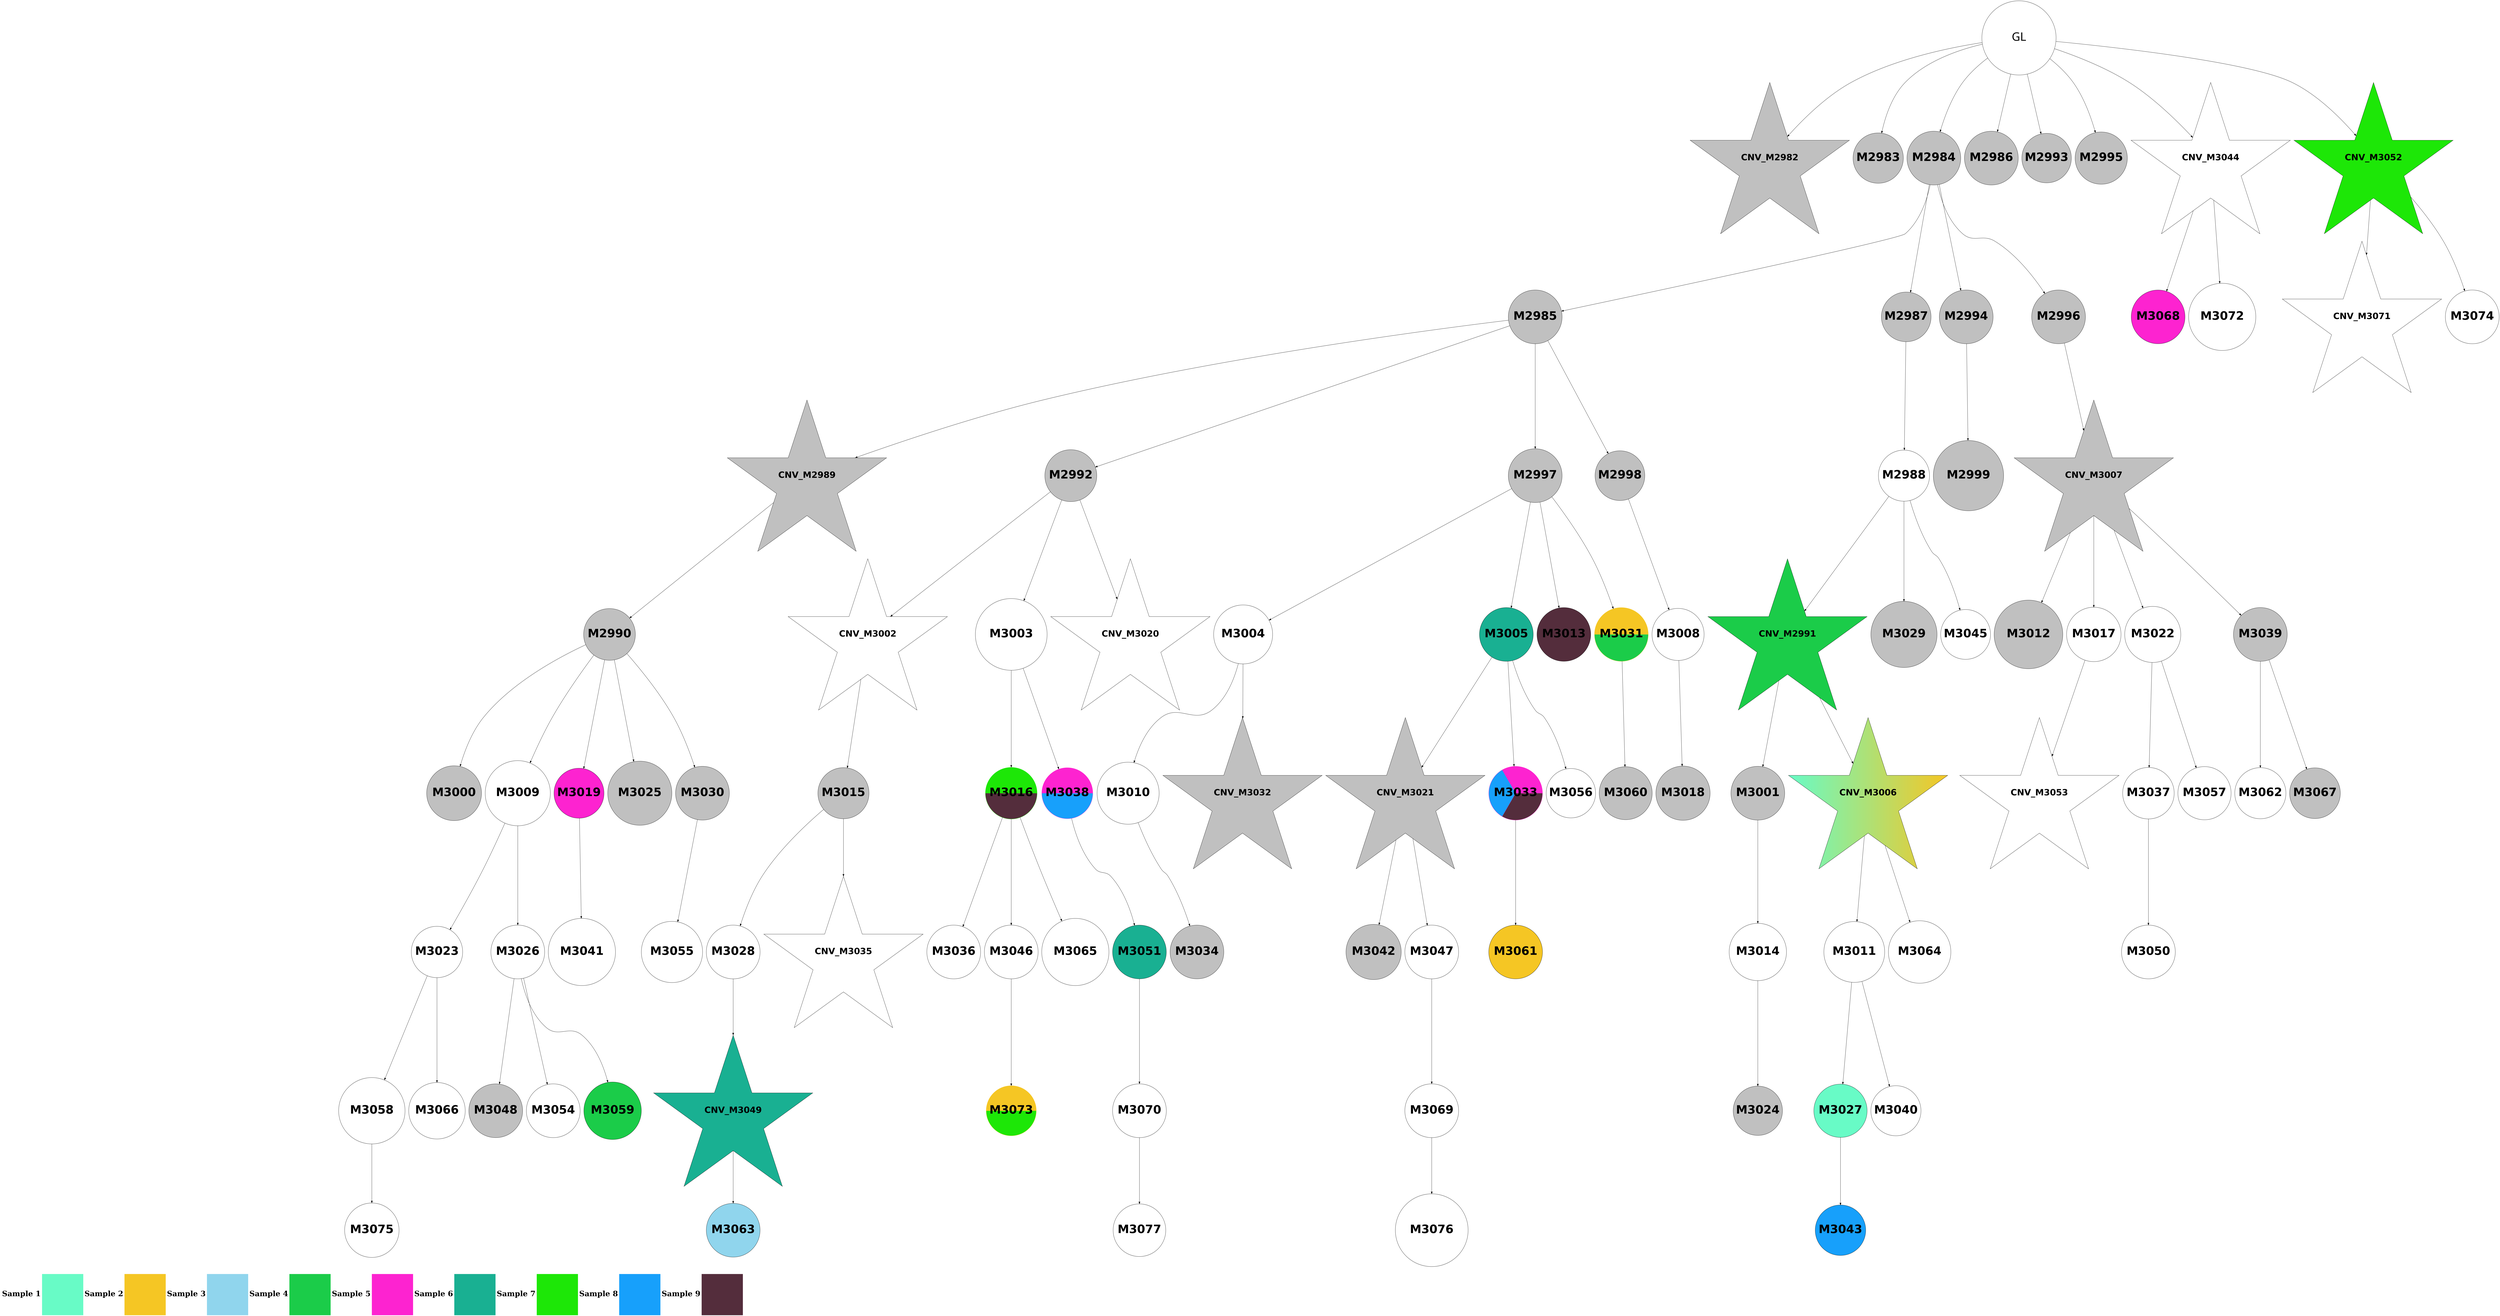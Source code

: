 digraph G { 
rankdir=TB;
3072 -> 3089;
3083 -> 3090;
3084 -> 3091;
2995 -> 2996;
2995 -> 2997;
2995 -> 2998;
2995 -> 3000;
2995 -> 3007;
2995 -> 3009;
2995 -> 3058;
2995 -> 3066;
2998 -> 2999;
2998 -> 3001;
2998 -> 3008;
2998 -> 3010;
2999 -> 3003;
2999 -> 3006;
2999 -> 3011;
2999 -> 3012;
3001 -> 3002;
3002 -> 3005;
3002 -> 3043;
3002 -> 3059;
3003 -> 3004;
3004 -> 3014;
3004 -> 3023;
3004 -> 3033;
3004 -> 3039;
3004 -> 3044;
3005 -> 3015;
3005 -> 3020;
3006 -> 3016;
3006 -> 3017;
3006 -> 3034;
3008 -> 3013;
3010 -> 3021;
3011 -> 3018;
3011 -> 3019;
3011 -> 3027;
3011 -> 3045;
3012 -> 3022;
3015 -> 3028;
3016 -> 3029;
3017 -> 3030;
3017 -> 3052;
3018 -> 3024;
3018 -> 3046;
3019 -> 3035;
3019 -> 3047;
3019 -> 3070;
3020 -> 3025;
3020 -> 3078;
3021 -> 3026;
3021 -> 3031;
3021 -> 3036;
3021 -> 3053;
3022 -> 3032;
3023 -> 3037;
3023 -> 3040;
3024 -> 3048;
3025 -> 3041;
3025 -> 3054;
3028 -> 3038;
3029 -> 3042;
3029 -> 3049;
3030 -> 3050;
3030 -> 3060;
3030 -> 3079;
3031 -> 3067;
3033 -> 3055;
3035 -> 3056;
3035 -> 3061;
3036 -> 3051;
3036 -> 3071;
3037 -> 3072;
3037 -> 3080;
3040 -> 3062;
3040 -> 3068;
3040 -> 3073;
3041 -> 3057;
3042 -> 3063;
3044 -> 3069;
3045 -> 3074;
3047 -> 3075;
3051 -> 3064;
3052 -> 3065;
3053 -> 3076;
3053 -> 3081;
3058 -> 3082;
3058 -> 3086;
3060 -> 3087;
3061 -> 3083;
3063 -> 3077;
3065 -> 3084;
3066 -> 3085;
3066 -> 3088;
3006 [shape=circle style=filled fillcolor=grey fontname="helvetica-bold" fontsize=56 label="M2992" width=2.3 height=2 ];
3027 [shape=circle style=filled fillcolor="#542d3c" fontname="helvetica-bold" fontsize=56 label="M3013" width=0.87 height=2 ];
3047 [shape=circle style=wedged color="#fd23d0:#17a0fb:#542d3c" fontname="helvetica-bold" fontsize=56 label="M3033" width=1.85 height=2 ];
3030 [shape=circle style=wedged color="#1de707:#542d3c" fontname="helvetica-bold" fontsize=56 label="M3016" width=2.34 height=2 ];
2995 [label="GL" fontname="arial-bold" fontsize=56 width=5 height=5];
3004 [shape=circle style=filled fillcolor=grey fontname="helvetica-bold" fontsize=56 label="M2990" width=2.35 height=2 ];
3083 [shape=circle style=filled fillcolor=white fontname="helvetica-bold" fontsize=56 label="M3069" width=1.33 height=2 ];
3063 [shape=star style=filled fillcolor="#19b092" fontname="helvetica-bold" fontsize=42 label="CNV_M3049"];
3050 [shape=circle style=filled fillcolor=white fontname="helvetica-bold" fontsize=56 label="M3036" width=1.62 height=2 ];
3068 [shape=circle style=filled fillcolor=white fontname="helvetica-bold" fontsize=56 label="M3054" width=1.65 height=2 ];
3075 [shape=circle style=filled fillcolor="#f5c624" fontname="helvetica-bold" fontsize=56 label="M3061" width=1.17 height=2 ];
3088 [shape=circle style=filled fillcolor=white fontname="helvetica-bold" fontsize=56 label="M3074" width=0.12 height=2 ];
3062 [shape=circle style=filled fillcolor=grey fontname="helvetica-bold" fontsize=56 label="M3048" width=0.17 height=2 ];
3055 [shape=circle style=filled fillcolor=white fontname="helvetica-bold" fontsize=56 label="M3041" width=4.53 height=2 ];
3012 [shape=circle style=filled fillcolor=grey fontname="helvetica-bold" fontsize=56 label="M2998" width=2.99 height=2 ];
2999 [shape=circle style=filled fillcolor=grey fontname="helvetica-bold" fontsize=56 label="M2985" width=1.87 height=2 ];
3010 [shape=circle style=filled fillcolor=grey fontname="helvetica-bold" fontsize=56 label="M2996" width=1.72 height=2 ];
3065 [shape=circle style=filled fillcolor="#19b092" fontname="helvetica-bold" fontsize=56 label="M3051" width=0.44 height=2 ];
3031 [shape=circle style=filled fillcolor=white fontname="helvetica-bold" fontsize=56 label="M3017" width=3.67 height=2 ];
3029 [shape=circle style=filled fillcolor=grey fontname="helvetica-bold" fontsize=56 label="M3015" width=2.5 height=2 ];
2997 [shape=circle style=filled fillcolor=grey fontname="helvetica-bold" fontsize=56 label="M2983" width=3.39 height=2 ];
3070 [shape=circle style=filled fillcolor=white fontname="helvetica-bold" fontsize=56 label="M3056" width=3.14 height=2 ];
3036 [shape=circle style=filled fillcolor=white fontname="helvetica-bold" fontsize=56 label="M3022" width=3.78 height=2 ];
3041 [shape=circle style=filled fillcolor="#68fbc6" fontname="helvetica-bold" fontsize=56 label="M3027" width=2.05 height=2 ];
3025 [shape=circle style=filled fillcolor=white fontname="helvetica-bold" fontsize=56 label="M3011" width=4.1 height=2 ];
3033 [shape=circle style=filled fillcolor="#fd23d0" fontname="helvetica-bold" fontsize=56 label="M3019" width=2.88 height=2 ];
3044 [shape=circle style=filled fillcolor=grey fontname="helvetica-bold" fontsize=56 label="M3030" width=0.3 height=2 ];
3028 [shape=circle style=filled fillcolor=white fontname="helvetica-bold" fontsize=56 label="M3014" width=3.86 height=2 ];
3020 [shape=star style=filled fillcolor="#68fbc6:#f5c624" fontname="helvetica-bold" fontsize=42 label="CNV_M3006"];
3049 [shape=star style=filled fillcolor=white fontname="helvetica-bold" fontsize=42 label="CNV_M3035"];
3015 [shape=circle style=filled fillcolor=grey fontname="helvetica-bold" fontsize=56 label="M3001" width=1.04 height=2 ];
3001 [shape=circle style=filled fillcolor=grey fontname="helvetica-bold" fontsize=56 label="M2987" width=3.07 height=2 ];
3081 [shape=circle style=filled fillcolor=grey fontname="helvetica-bold" fontsize=56 label="M3067" width=2.63 height=2 ];
3042 [shape=circle style=filled fillcolor=white fontname="helvetica-bold" fontsize=56 label="M3028" width=1.18 height=2 ];
3085 [shape=star style=filled fillcolor=white fontname="helvetica-bold" fontsize=42 label="CNV_M3071"];
2998 [shape=circle style=filled fillcolor=grey fontname="helvetica-bold" fontsize=56 label="M2984" width=0.34 height=2 ];
3064 [shape=circle style=filled fillcolor=white fontname="helvetica-bold" fontsize=56 label="M3050" width=0.23 height=2 ];
3080 [shape=circle style=filled fillcolor=white fontname="helvetica-bold" fontsize=56 label="M3066" width=3.8 height=2 ];
3091 [shape=circle style=filled fillcolor=white fontname="helvetica-bold" fontsize=56 label="M3077" width=2.17 height=2 ];
3039 [shape=circle style=filled fillcolor=grey fontname="helvetica-bold" fontsize=56 label="M3025" width=4.32 height=2 ];
3007 [shape=circle style=filled fillcolor=grey fontname="helvetica-bold" fontsize=56 label="M2993" width=3.11 height=2 ];
2996 [shape=star style=filled fillcolor=grey fontname="helvetica-bold" fontsize=42 label="CNV_M2982"];
3034 [shape=star style=filled fillcolor=white fontname="helvetica-bold" fontsize=42 label="CNV_M3020"];
3000 [shape=circle style=filled fillcolor=grey fontname="helvetica-bold" fontsize=56 label="M2986" width=0.62 height=2 ];
3079 [shape=circle style=filled fillcolor=white fontname="helvetica-bold" fontsize=56 label="M3065" width=4.53 height=2 ];
3002 [shape=circle style=filled fillcolor=white fontname="helvetica-bold" fontsize=56 label="M2988" width=2.45 height=2 ];
3087 [shape=circle style=wedged color="#f5c624:#1de707" fontname="helvetica-bold" fontsize=56 label="M3073" width=3.37 height=2 ];
3045 [shape=circle style=wedged color="#f5c624:#1bcc49" fontname="helvetica-bold" fontsize=56 label="M3031" width=1.96 height=2 ];
3072 [shape=circle style=filled fillcolor=white fontname="helvetica-bold" fontsize=56 label="M3058" width=4.47 height=2 ];
3077 [shape=circle style=filled fillcolor="#90d5ed" fontname="helvetica-bold" fontsize=56 label="M3063" width=0.99 height=2 ];
3003 [shape=star style=filled fillcolor=grey fontname="helvetica-bold" fontsize=42 label="CNV_M2989"];
3037 [shape=circle style=filled fillcolor=white fontname="helvetica-bold" fontsize=56 label="M3023" width=2.41 height=2 ];
3017 [shape=circle style=filled fillcolor=white fontname="helvetica-bold" fontsize=56 label="M3003" width=4.83 height=2 ];
3082 [shape=circle style=filled fillcolor="#fd23d0" fontname="helvetica-bold" fontsize=56 label="M3068" width=1.4 height=2 ];
3035 [shape=star style=filled fillcolor=grey fontname="helvetica-bold" fontsize=42 label="CNV_M3021"];
3052 [shape=circle style=wedged color="#fd23d0:#17a0fb" fontname="helvetica-bold" fontsize=56 label="M3038" width=2.48 height=2 ];
3053 [shape=circle style=filled fillcolor=grey fontname="helvetica-bold" fontsize=56 label="M3039" width=1.16 height=2 ];
3066 [shape=star style=filled fillcolor="#1de707" fontname="helvetica-bold" fontsize=42 label="CNV_M3052"];
3048 [shape=circle style=filled fillcolor=grey fontname="helvetica-bold" fontsize=56 label="M3034" width=2.02 height=2 ];
3008 [shape=circle style=filled fillcolor=grey fontname="helvetica-bold" fontsize=56 label="M2994" width=0.66 height=2 ];
3058 [shape=star style=filled fillcolor=white fontname="helvetica-bold" fontsize=42 label="CNV_M3044"];
3056 [shape=circle style=filled fillcolor=grey fontname="helvetica-bold" fontsize=56 label="M3042" width=3.72 height=2 ];
3078 [shape=circle style=filled fillcolor=white fontname="helvetica-bold" fontsize=56 label="M3064" width=4.21 height=2 ];
3061 [shape=circle style=filled fillcolor=white fontname="helvetica-bold" fontsize=56 label="M3047" width=0.2 height=2 ];
3018 [shape=circle style=filled fillcolor=white fontname="helvetica-bold" fontsize=56 label="M3004" width=3.97 height=2 ];
3046 [shape=star style=filled fillcolor=grey fontname="helvetica-bold" fontsize=42 label="CNV_M3032"];
3024 [shape=circle style=filled fillcolor=white fontname="helvetica-bold" fontsize=56 label="M3010" width=4.18 height=2 ];
3019 [shape=circle style=filled fillcolor="#19b092" fontname="helvetica-bold" fontsize=56 label="M3005" width=0.22 height=2 ];
3040 [shape=circle style=filled fillcolor=white fontname="helvetica-bold" fontsize=56 label="M3026" width=0.91 height=2 ];
3032 [shape=circle style=filled fillcolor=grey fontname="helvetica-bold" fontsize=56 label="M3018" width=3.65 height=2 ];
3014 [shape=circle style=filled fillcolor=grey fontname="helvetica-bold" fontsize=56 label="M3000" width=3.7 height=2 ];
3043 [shape=circle style=filled fillcolor=grey fontname="helvetica-bold" fontsize=56 label="M3029" width=4.46 height=2 ];
3074 [shape=circle style=filled fillcolor=grey fontname="helvetica-bold" fontsize=56 label="M3060" width=3.57 height=2 ];
3071 [shape=circle style=filled fillcolor=white fontname="helvetica-bold" fontsize=56 label="M3057" width=3.58 height=2 ];
3073 [shape=circle style=filled fillcolor="#1bcc49" fontname="helvetica-bold" fontsize=56 label="M3059" width=3.87 height=2 ];
3023 [shape=circle style=filled fillcolor=white fontname="helvetica-bold" fontsize=56 label="M3009" width=4.39 height=2 ];
3011 [shape=circle style=filled fillcolor=grey fontname="helvetica-bold" fontsize=56 label="M2997" width=0.33 height=2 ];
3067 [shape=star style=filled fillcolor=white fontname="helvetica-bold" fontsize=42 label="CNV_M3053"];
3051 [shape=circle style=filled fillcolor=white fontname="helvetica-bold" fontsize=56 label="M3037" width=2.37 height=2 ];
3090 [shape=circle style=filled fillcolor=white fontname="helvetica-bold" fontsize=56 label="M3076" width=4.9 height=2 ];
3057 [shape=circle style=filled fillcolor="#17a0fb" fontname="helvetica-bold" fontsize=56 label="M3043" width=2.7 height=2 ];
3016 [shape=star style=filled fillcolor=white fontname="helvetica-bold" fontsize=42 label="CNV_M3002"];
3038 [shape=circle style=filled fillcolor=grey fontname="helvetica-bold" fontsize=56 label="M3024" width=3.23 height=2 ];
3076 [shape=circle style=filled fillcolor=white fontname="helvetica-bold" fontsize=56 label="M3062" width=3.45 height=2 ];
3013 [shape=circle style=filled fillcolor=grey fontname="helvetica-bold" fontsize=56 label="M2999" width=4.74 height=2 ];
3084 [shape=circle style=filled fillcolor=white fontname="helvetica-bold" fontsize=56 label="M3070" width=0.37 height=2 ];
3026 [shape=circle style=filled fillcolor=grey fontname="helvetica-bold" fontsize=56 label="M3012" width=4.62 height=2 ];
3005 [shape=star style=filled fillcolor="#1bcc49" fontname="helvetica-bold" fontsize=42 label="CNV_M2991"];
3021 [shape=star style=filled fillcolor=grey fontname="helvetica-bold" fontsize=42 label="CNV_M3007"];
3086 [shape=circle style=filled fillcolor=white fontname="helvetica-bold" fontsize=56 label="M3072" width=4.53 height=2 ];
3060 [shape=circle style=filled fillcolor=white fontname="helvetica-bold" fontsize=56 label="M3046" width=0.96 height=2 ];
3059 [shape=circle style=filled fillcolor=white fontname="helvetica-bold" fontsize=56 label="M3045" width=2.92 height=2 ];
3069 [shape=circle style=filled fillcolor=white fontname="helvetica-bold" fontsize=56 label="M3055" width=4.12 height=2 ];
3009 [shape=circle style=filled fillcolor=grey fontname="helvetica-bold" fontsize=56 label="M2995" width=2.23 height=2 ];
3054 [shape=circle style=filled fillcolor=white fontname="helvetica-bold" fontsize=56 label="M3040" width=3.38 height=2 ];
3022 [shape=circle style=filled fillcolor=white fontname="helvetica-bold" fontsize=56 label="M3008" width=2.25 height=2 ];
3089 [shape=circle style=filled fillcolor=white fontname="helvetica-bold" fontsize=56 label="M3075" width=3.66 height=2 ];
{rank=sink;
Legend[shape=none, margin=0, label=<<TABLE border="0" cellborder="0" cellspacing="0"> 
<TR><TD width="200" height="200" colspan="1"><FONT POINT-SIZE="36.0"><B>Sample 1</B></FONT></TD><TD width="200" height="200" colspan="1" BGCOLOR="#68fbc6"></TD>
<TD width="200" height="200" colspan="1"><FONT POINT-SIZE="36.0"><B>Sample 2</B></FONT></TD><TD width="200" height="200" colspan="1" BGCOLOR="#f5c624"></TD>
<TD width="200" height="200" colspan="1"><FONT POINT-SIZE="36.0"><B>Sample 3</B></FONT></TD><TD width="200" height="200" colspan="1" BGCOLOR="#90d5ed"></TD>
<TD width="200" height="200" colspan="1"><FONT POINT-SIZE="36.0"><B>Sample 4</B></FONT></TD><TD width="200" height="200" colspan="1" BGCOLOR="#1bcc49"></TD>
<TD width="200" height="200" colspan="1"><FONT POINT-SIZE="36.0"><B>Sample 5</B></FONT></TD><TD width="200" height="200" colspan="1" BGCOLOR="#fd23d0"></TD>
<TD width="200" height="200" colspan="1"><FONT POINT-SIZE="36.0"><B>Sample 6</B></FONT></TD><TD width="200" height="200" colspan="1" BGCOLOR="#19b092"></TD>
<TD width="200" height="200" colspan="1"><FONT POINT-SIZE="36.0"><B>Sample 7</B></FONT></TD><TD width="200" height="200" colspan="1" BGCOLOR="#1de707"></TD>
<TD width="200" height="200" colspan="1"><FONT POINT-SIZE="36.0"><B>Sample 8</B></FONT></TD><TD width="200" height="200" colspan="1" BGCOLOR="#17a0fb"></TD>
<TD width="200" height="200" colspan="1"><FONT POINT-SIZE="36.0"><B>Sample 9</B></FONT></TD><TD width="200" height="200" colspan="1" BGCOLOR="#542d3c"></TD>
</TR></TABLE>>];
} 
}